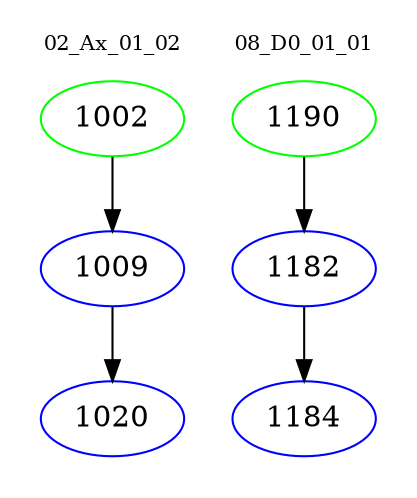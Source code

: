 digraph{
subgraph cluster_0 {
color = white
label = "02_Ax_01_02";
fontsize=10;
T0_1002 [label="1002", color="green"]
T0_1002 -> T0_1009 [color="black"]
T0_1009 [label="1009", color="blue"]
T0_1009 -> T0_1020 [color="black"]
T0_1020 [label="1020", color="blue"]
}
subgraph cluster_1 {
color = white
label = "08_D0_01_01";
fontsize=10;
T1_1190 [label="1190", color="green"]
T1_1190 -> T1_1182 [color="black"]
T1_1182 [label="1182", color="blue"]
T1_1182 -> T1_1184 [color="black"]
T1_1184 [label="1184", color="blue"]
}
}
